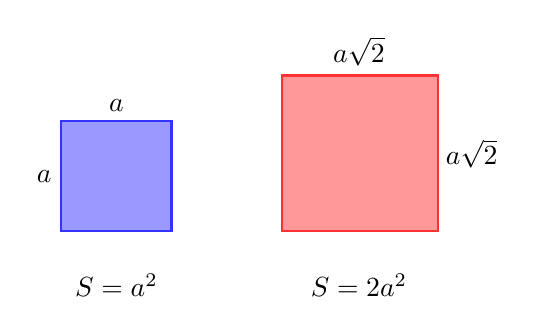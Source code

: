 \begin{tikzpicture}[scale=1.4]

      \fill[blue!40] (0,0)-- ++(1,0) -- ++(0,1) -- ++ (-1,0) -- cycle;
 
      \draw[thick, color=blue!80] (0,0)-- ++(1,0) -- ++(0,1) -- ++ (-1,0) -- cycle;

      \fill[red!40] (2,0)-- ++(1.414,0) -- ++(0,1.414) -- ++ (-1.414,0) -- cycle;

      \draw[thick, color=red!80] (2,0)-- ++(1.414,0) -- ++(0,1.414) -- ++ (-1.414,0) -- cycle;


       \node at (0.5,1) [above] {$a$}; 
       \node at (0,0.5) [left] {$a$}; 

       \node at (2.7,1.414) [above] {$a\sqrt 2$}; 
       \node at (3.4,0.7) [right] {$a\sqrt 2$}; 

       \node at (0.5,-0.3) [below] {$S=a^2$}; 
       \node at (2.7,-0.3) [below] {$S=2a^ 2$}; 
\end{tikzpicture}
